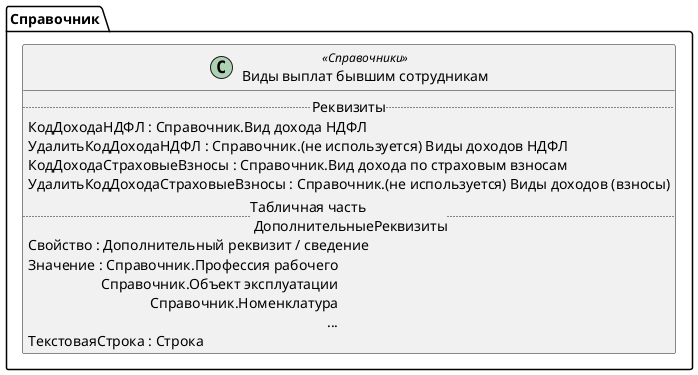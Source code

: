 ﻿@startuml ВидыВыплатБывшимСотрудникам
'!include templates.wsd
'..\include templates.wsd
class Справочник.ВидыВыплатБывшимСотрудникам as "Виды выплат бывшим сотрудникам" <<Справочники>>
{
..Реквизиты..
КодДоходаНДФЛ : Справочник.Вид дохода НДФЛ
УдалитьКодДоходаНДФЛ : Справочник.(не используется) Виды доходов НДФЛ
КодДоходаСтраховыеВзносы : Справочник.Вид дохода по страховым взносам
УдалитьКодДоходаСтраховыеВзносы : Справочник.(не используется) Виды доходов (взносы)
..Табличная часть \n ДополнительныеРеквизиты..
Свойство : Дополнительный реквизит / сведение
Значение : Справочник.Профессия рабочего\rСправочник.Объект эксплуатации\rСправочник.Номенклатура\r...
ТекстоваяСтрока : Строка
}
@enduml
